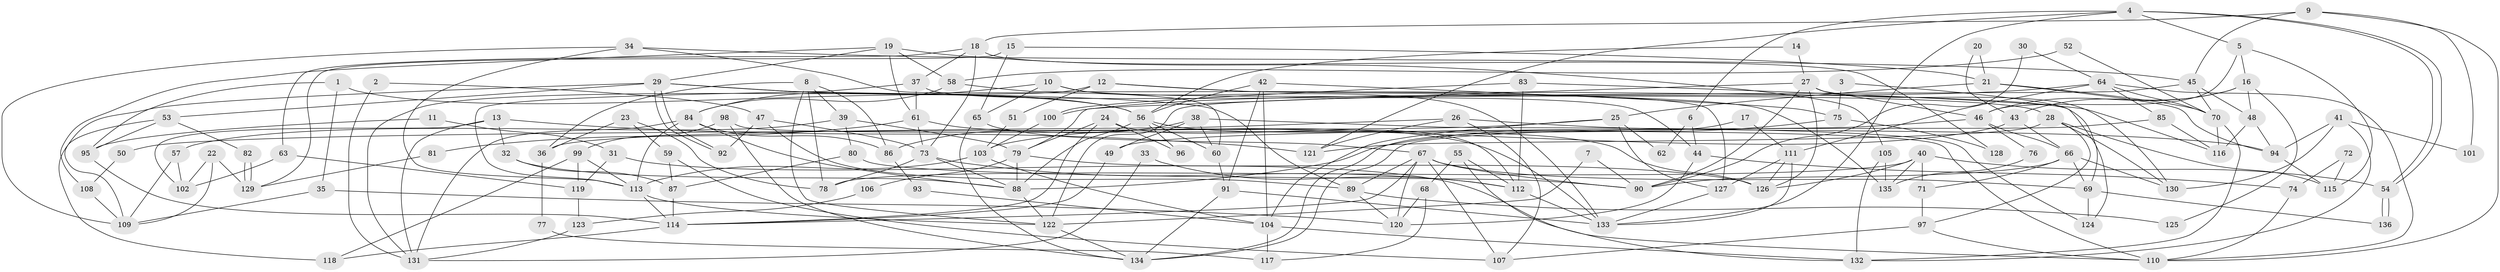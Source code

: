 // Generated by graph-tools (version 1.1) at 2025/49/03/09/25 04:49:01]
// undirected, 136 vertices, 272 edges
graph export_dot {
graph [start="1"]
  node [color=gray90,style=filled];
  1;
  2;
  3;
  4;
  5;
  6;
  7;
  8;
  9;
  10;
  11;
  12;
  13;
  14;
  15;
  16;
  17;
  18;
  19;
  20;
  21;
  22;
  23;
  24;
  25;
  26;
  27;
  28;
  29;
  30;
  31;
  32;
  33;
  34;
  35;
  36;
  37;
  38;
  39;
  40;
  41;
  42;
  43;
  44;
  45;
  46;
  47;
  48;
  49;
  50;
  51;
  52;
  53;
  54;
  55;
  56;
  57;
  58;
  59;
  60;
  61;
  62;
  63;
  64;
  65;
  66;
  67;
  68;
  69;
  70;
  71;
  72;
  73;
  74;
  75;
  76;
  77;
  78;
  79;
  80;
  81;
  82;
  83;
  84;
  85;
  86;
  87;
  88;
  89;
  90;
  91;
  92;
  93;
  94;
  95;
  96;
  97;
  98;
  99;
  100;
  101;
  102;
  103;
  104;
  105;
  106;
  107;
  108;
  109;
  110;
  111;
  112;
  113;
  114;
  115;
  116;
  117;
  118;
  119;
  120;
  121;
  122;
  123;
  124;
  125;
  126;
  127;
  128;
  129;
  130;
  131;
  132;
  133;
  134;
  135;
  136;
  1 -- 56;
  1 -- 95;
  1 -- 35;
  2 -- 47;
  2 -- 131;
  3 -- 69;
  3 -- 75;
  4 -- 133;
  4 -- 54;
  4 -- 54;
  4 -- 5;
  4 -- 6;
  4 -- 121;
  5 -- 46;
  5 -- 16;
  5 -- 115;
  6 -- 44;
  6 -- 62;
  7 -- 122;
  7 -- 90;
  8 -- 122;
  8 -- 78;
  8 -- 36;
  8 -- 39;
  8 -- 86;
  9 -- 45;
  9 -- 110;
  9 -- 18;
  9 -- 101;
  10 -- 133;
  10 -- 28;
  10 -- 65;
  10 -- 84;
  11 -- 31;
  11 -- 95;
  12 -- 135;
  12 -- 131;
  12 -- 51;
  12 -- 124;
  13 -- 121;
  13 -- 32;
  13 -- 102;
  13 -- 131;
  14 -- 27;
  14 -- 56;
  15 -- 129;
  15 -- 21;
  15 -- 65;
  16 -- 46;
  16 -- 43;
  16 -- 48;
  16 -- 125;
  17 -- 111;
  17 -- 134;
  18 -- 37;
  18 -- 63;
  18 -- 73;
  18 -- 128;
  19 -- 61;
  19 -- 29;
  19 -- 58;
  19 -- 105;
  19 -- 108;
  20 -- 21;
  20 -- 43;
  21 -- 70;
  21 -- 25;
  21 -- 94;
  22 -- 102;
  22 -- 109;
  22 -- 129;
  23 -- 59;
  23 -- 36;
  23 -- 78;
  24 -- 114;
  24 -- 79;
  24 -- 96;
  24 -- 112;
  25 -- 127;
  25 -- 104;
  25 -- 50;
  25 -- 62;
  26 -- 94;
  26 -- 121;
  26 -- 36;
  26 -- 107;
  27 -- 79;
  27 -- 126;
  27 -- 46;
  27 -- 90;
  27 -- 130;
  28 -- 97;
  28 -- 130;
  28 -- 115;
  28 -- 121;
  29 -- 92;
  29 -- 92;
  29 -- 56;
  29 -- 53;
  29 -- 89;
  29 -- 109;
  30 -- 64;
  30 -- 90;
  31 -- 119;
  31 -- 110;
  32 -- 88;
  32 -- 87;
  33 -- 131;
  33 -- 112;
  34 -- 113;
  34 -- 45;
  34 -- 60;
  34 -- 109;
  35 -- 109;
  35 -- 120;
  36 -- 77;
  37 -- 61;
  37 -- 113;
  37 -- 44;
  38 -- 86;
  38 -- 60;
  38 -- 49;
  38 -- 124;
  39 -- 79;
  39 -- 57;
  39 -- 80;
  40 -- 78;
  40 -- 54;
  40 -- 71;
  40 -- 126;
  40 -- 135;
  41 -- 130;
  41 -- 94;
  41 -- 101;
  41 -- 132;
  42 -- 56;
  42 -- 91;
  42 -- 75;
  42 -- 104;
  43 -- 66;
  43 -- 103;
  44 -- 120;
  44 -- 74;
  45 -- 122;
  45 -- 48;
  45 -- 70;
  46 -- 66;
  46 -- 49;
  46 -- 76;
  47 -- 89;
  47 -- 73;
  47 -- 92;
  48 -- 94;
  48 -- 116;
  49 -- 114;
  50 -- 108;
  51 -- 103;
  52 -- 70;
  52 -- 58;
  53 -- 118;
  53 -- 82;
  53 -- 95;
  54 -- 136;
  54 -- 136;
  55 -- 132;
  55 -- 112;
  55 -- 68;
  56 -- 88;
  56 -- 60;
  56 -- 96;
  56 -- 126;
  57 -- 109;
  57 -- 102;
  58 -- 84;
  58 -- 127;
  59 -- 87;
  59 -- 107;
  60 -- 91;
  61 -- 73;
  61 -- 133;
  61 -- 81;
  63 -- 102;
  63 -- 119;
  64 -- 70;
  64 -- 111;
  64 -- 85;
  64 -- 100;
  64 -- 110;
  65 -- 67;
  65 -- 134;
  66 -- 90;
  66 -- 69;
  66 -- 71;
  66 -- 130;
  67 -- 89;
  67 -- 69;
  67 -- 90;
  67 -- 107;
  67 -- 114;
  67 -- 120;
  68 -- 120;
  68 -- 117;
  69 -- 124;
  69 -- 136;
  70 -- 132;
  70 -- 116;
  71 -- 97;
  72 -- 74;
  72 -- 115;
  73 -- 112;
  73 -- 78;
  73 -- 88;
  74 -- 110;
  75 -- 88;
  75 -- 128;
  76 -- 135;
  77 -- 117;
  79 -- 126;
  79 -- 88;
  79 -- 106;
  80 -- 90;
  80 -- 87;
  81 -- 129;
  82 -- 129;
  82 -- 129;
  83 -- 100;
  83 -- 116;
  83 -- 112;
  84 -- 113;
  84 -- 86;
  84 -- 88;
  84 -- 131;
  85 -- 116;
  85 -- 134;
  86 -- 93;
  87 -- 114;
  88 -- 122;
  89 -- 120;
  89 -- 125;
  91 -- 134;
  91 -- 133;
  93 -- 104;
  94 -- 115;
  95 -- 114;
  97 -- 107;
  97 -- 110;
  98 -- 134;
  98 -- 110;
  98 -- 99;
  99 -- 113;
  99 -- 118;
  99 -- 119;
  100 -- 103;
  103 -- 113;
  103 -- 104;
  104 -- 117;
  104 -- 132;
  105 -- 132;
  105 -- 135;
  106 -- 123;
  108 -- 109;
  111 -- 126;
  111 -- 127;
  111 -- 133;
  112 -- 133;
  113 -- 122;
  113 -- 114;
  114 -- 118;
  119 -- 123;
  122 -- 134;
  123 -- 131;
  127 -- 133;
}
